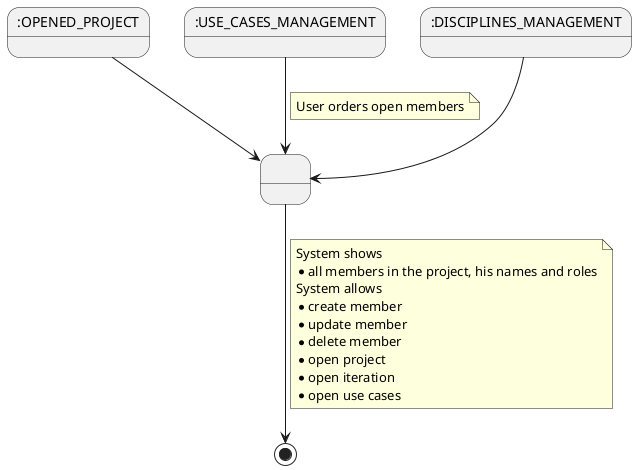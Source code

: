 @startuml

    state 0 as ":OPENED_PROJECT"
    state 1 as " "
    state 2 as ":USE_CASES_MANAGEMENT"
    state 3 as ":DISCIPLINES_MANAGEMENT"

    0 --> 1

    2 --> 1
    note on link
        User orders open members
    end note

    3 --> 1

    1 --> [*]
    note on link
        System shows
        * all members in the project, his names and roles
        System allows
        * create member
        * update member
        * delete member
        * open project
        * open iteration
        * open use cases
    end note

@enduml
